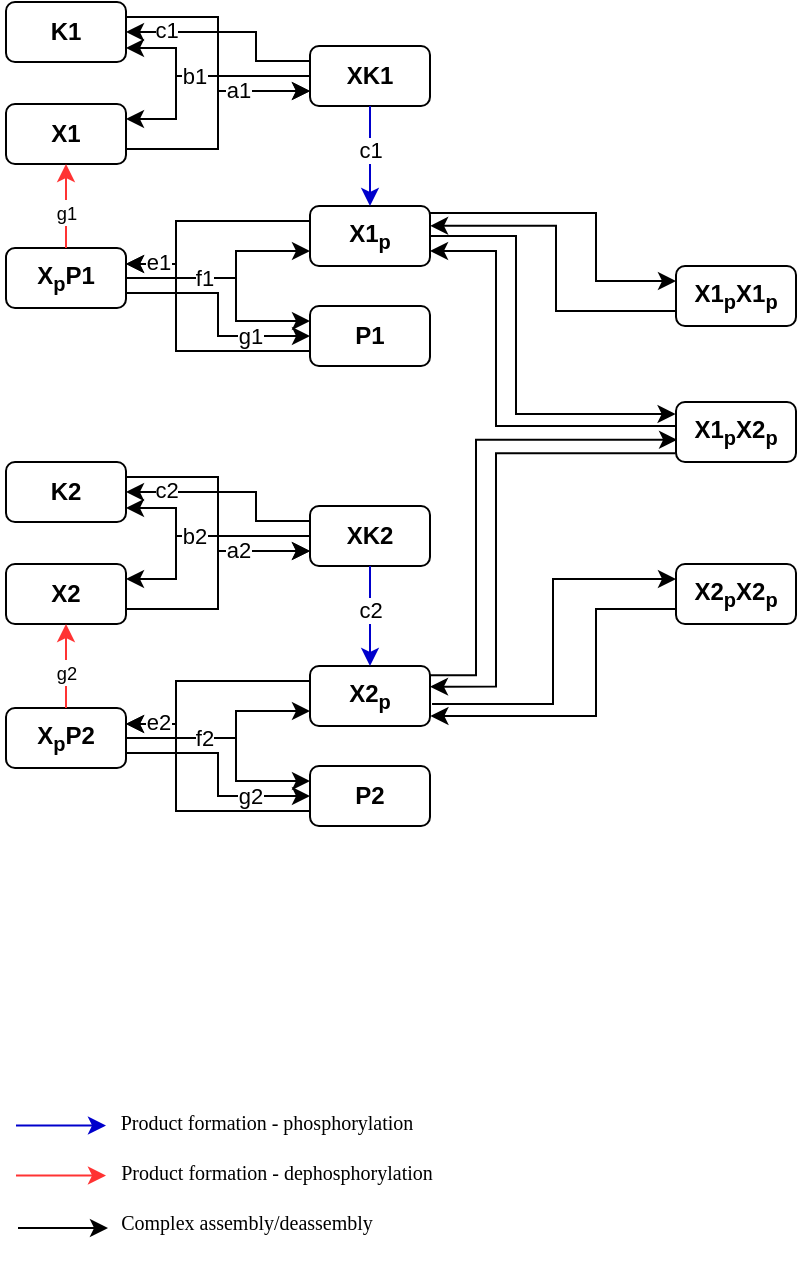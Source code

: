 <mxfile version="14.9.6" type="github">
  <diagram id="0aD3OGQ6URokPovhukeh" name="Page-1">
    <mxGraphModel dx="570" dy="302" grid="1" gridSize="10" guides="1" tooltips="1" connect="1" arrows="1" fold="1" page="1" pageScale="1" pageWidth="827" pageHeight="1169" math="0" shadow="0">
      <root>
        <mxCell id="0" />
        <mxCell id="1" parent="0" />
        <mxCell id="gDA72CK2YQvZQ5YZSVt1-1" value="&lt;div class=&quot;page&quot; title=&quot;Page 1&quot;&gt;&lt;div class=&quot;section&quot; style=&quot;background-color: rgb(255 , 255 , 255)&quot;&gt;&lt;div class=&quot;layoutArea&quot;&gt;&lt;div class=&quot;column&quot;&gt;&lt;p&gt;&lt;span style=&quot;font-family: &amp;#34;calibri&amp;#34;&quot;&gt;&lt;font style=&quot;font-size: 10px&quot;&gt;Complex assembly/deassembly&lt;/font&gt;&lt;/span&gt;&lt;/p&gt;&lt;/div&gt;&lt;/div&gt;&lt;/div&gt;&lt;/div&gt;" style="text;html=1;align=center;verticalAlign=middle;resizable=0;points=[];autosize=1;strokeColor=none;" vertex="1" parent="1">
          <mxGeometry x="325" y="700" width="140" height="40" as="geometry" />
        </mxCell>
        <mxCell id="gDA72CK2YQvZQ5YZSVt1-2" value="&lt;div class=&quot;page&quot; title=&quot;Page 1&quot;&gt;&lt;div class=&quot;section&quot; style=&quot;background-color: rgb(255 , 255 , 255)&quot;&gt;&lt;div class=&quot;layoutArea&quot;&gt;&lt;div class=&quot;column&quot;&gt;&lt;p&gt;&lt;span style=&quot;font-family: &amp;#34;calibri&amp;#34;&quot;&gt;&lt;font style=&quot;font-size: 10px&quot;&gt;Product formation - phosphorylation&lt;/font&gt;&lt;/span&gt;&lt;/p&gt;&lt;/div&gt;&lt;/div&gt;&lt;/div&gt;&lt;/div&gt;" style="text;html=1;align=center;verticalAlign=middle;resizable=0;points=[];autosize=1;strokeColor=none;" vertex="1" parent="1">
          <mxGeometry x="325" y="650" width="160" height="40" as="geometry" />
        </mxCell>
        <mxCell id="gDA72CK2YQvZQ5YZSVt1-3" value="&lt;div class=&quot;page&quot; title=&quot;Page 1&quot;&gt;&lt;div class=&quot;section&quot; style=&quot;background-color: rgb(255 , 255 , 255)&quot;&gt;&lt;div class=&quot;layoutArea&quot;&gt;&lt;div class=&quot;column&quot;&gt;&lt;p&gt;&lt;span style=&quot;font-family: &amp;#34;calibri&amp;#34; ; font-size: 10px&quot;&gt;Product formation -&lt;/span&gt;&lt;span style=&quot;font-family: &amp;#34;calibri&amp;#34; ; font-size: 10px&quot;&gt;&amp;nbsp;d&lt;/span&gt;&lt;span style=&quot;font-family: &amp;#34;calibri&amp;#34;&quot;&gt;&lt;font style=&quot;font-size: 10px&quot;&gt;ephosphorylation&lt;/font&gt;&lt;/span&gt;&lt;/p&gt;&lt;/div&gt;&lt;/div&gt;&lt;/div&gt;&lt;/div&gt;" style="text;html=1;align=center;verticalAlign=middle;resizable=0;points=[];autosize=1;strokeColor=none;" vertex="1" parent="1">
          <mxGeometry x="325" y="675" width="170" height="40" as="geometry" />
        </mxCell>
        <mxCell id="gDA72CK2YQvZQ5YZSVt1-4" style="edgeStyle=orthogonalEdgeStyle;rounded=0;orthogonalLoop=1;jettySize=auto;html=1;endArrow=classic;endFill=1;" edge="1" parent="1">
          <mxGeometry relative="1" as="geometry">
            <mxPoint x="281" y="723" as="sourcePoint" />
            <mxPoint x="326" y="723" as="targetPoint" />
            <Array as="points">
              <mxPoint x="291" y="723" />
              <mxPoint x="291" y="723" />
            </Array>
          </mxGeometry>
        </mxCell>
        <mxCell id="gDA72CK2YQvZQ5YZSVt1-5" style="edgeStyle=orthogonalEdgeStyle;rounded=0;orthogonalLoop=1;jettySize=auto;html=1;endArrow=classic;endFill=1;strokeColor=#0000CC;" edge="1" parent="1">
          <mxGeometry relative="1" as="geometry">
            <mxPoint x="280" y="671.76" as="sourcePoint" />
            <mxPoint x="325" y="671.76" as="targetPoint" />
            <Array as="points">
              <mxPoint x="290" y="671.76" />
              <mxPoint x="290" y="671.76" />
            </Array>
          </mxGeometry>
        </mxCell>
        <mxCell id="gDA72CK2YQvZQ5YZSVt1-6" style="edgeStyle=orthogonalEdgeStyle;rounded=0;orthogonalLoop=1;jettySize=auto;html=1;endArrow=classic;endFill=1;strokeColor=#FF3333;" edge="1" parent="1">
          <mxGeometry relative="1" as="geometry">
            <mxPoint x="280" y="696.76" as="sourcePoint" />
            <mxPoint x="325" y="696.76" as="targetPoint" />
            <Array as="points">
              <mxPoint x="290" y="696.76" />
              <mxPoint x="290" y="696.76" />
            </Array>
          </mxGeometry>
        </mxCell>
        <mxCell id="gDA72CK2YQvZQ5YZSVt1-7" style="edgeStyle=orthogonalEdgeStyle;rounded=0;orthogonalLoop=1;jettySize=auto;html=1;exitX=1;exitY=0.75;exitDx=0;exitDy=0;entryX=0;entryY=0.75;entryDx=0;entryDy=0;" edge="1" parent="1" source="gDA72CK2YQvZQ5YZSVt1-8" target="gDA72CK2YQvZQ5YZSVt1-14">
          <mxGeometry relative="1" as="geometry" />
        </mxCell>
        <mxCell id="gDA72CK2YQvZQ5YZSVt1-8" value="&lt;b&gt;X1&lt;/b&gt;" style="rounded=1;whiteSpace=wrap;html=1;" vertex="1" parent="1">
          <mxGeometry x="275" y="161" width="60" height="30" as="geometry" />
        </mxCell>
        <mxCell id="gDA72CK2YQvZQ5YZSVt1-9" style="edgeStyle=orthogonalEdgeStyle;rounded=0;orthogonalLoop=1;jettySize=auto;html=1;exitX=0;exitY=0.5;exitDx=0;exitDy=0;entryX=1;entryY=0.75;entryDx=0;entryDy=0;" edge="1" parent="1" source="gDA72CK2YQvZQ5YZSVt1-14" target="gDA72CK2YQvZQ5YZSVt1-25">
          <mxGeometry relative="1" as="geometry">
            <Array as="points">
              <mxPoint x="360" y="147" />
              <mxPoint x="360" y="133" />
              <mxPoint x="335" y="133" />
            </Array>
          </mxGeometry>
        </mxCell>
        <mxCell id="gDA72CK2YQvZQ5YZSVt1-10" style="edgeStyle=orthogonalEdgeStyle;rounded=0;orthogonalLoop=1;jettySize=auto;html=1;exitX=0;exitY=0.5;exitDx=0;exitDy=0;entryX=1;entryY=0.25;entryDx=0;entryDy=0;" edge="1" parent="1" source="gDA72CK2YQvZQ5YZSVt1-14" target="gDA72CK2YQvZQ5YZSVt1-8">
          <mxGeometry relative="1" as="geometry">
            <mxPoint x="340" y="176" as="targetPoint" />
            <Array as="points">
              <mxPoint x="360" y="147" />
              <mxPoint x="360" y="169" />
            </Array>
          </mxGeometry>
        </mxCell>
        <mxCell id="gDA72CK2YQvZQ5YZSVt1-11" value="b1" style="edgeLabel;html=1;align=center;verticalAlign=middle;resizable=0;points=[];" vertex="1" connectable="0" parent="gDA72CK2YQvZQ5YZSVt1-10">
          <mxGeometry x="0.032" relative="1" as="geometry">
            <mxPoint as="offset" />
          </mxGeometry>
        </mxCell>
        <mxCell id="gDA72CK2YQvZQ5YZSVt1-12" style="edgeStyle=orthogonalEdgeStyle;rounded=0;orthogonalLoop=1;jettySize=auto;html=1;entryX=1;entryY=0.5;entryDx=0;entryDy=0;endArrow=classic;endFill=1;exitX=0;exitY=0.25;exitDx=0;exitDy=0;" edge="1" parent="1" source="gDA72CK2YQvZQ5YZSVt1-14" target="gDA72CK2YQvZQ5YZSVt1-25">
          <mxGeometry relative="1" as="geometry">
            <mxPoint x="440" y="125" as="sourcePoint" />
            <Array as="points">
              <mxPoint x="400" y="139" />
              <mxPoint x="400" y="125" />
            </Array>
          </mxGeometry>
        </mxCell>
        <mxCell id="gDA72CK2YQvZQ5YZSVt1-13" value="c1" style="edgeLabel;html=1;align=center;verticalAlign=middle;resizable=0;points=[];" vertex="1" connectable="0" parent="gDA72CK2YQvZQ5YZSVt1-12">
          <mxGeometry x="0.637" y="-1" relative="1" as="geometry">
            <mxPoint as="offset" />
          </mxGeometry>
        </mxCell>
        <mxCell id="gDA72CK2YQvZQ5YZSVt1-62" style="edgeStyle=orthogonalEdgeStyle;rounded=0;orthogonalLoop=1;jettySize=auto;html=1;exitX=0.995;exitY=0.117;exitDx=0;exitDy=0;entryX=0;entryY=0.25;entryDx=0;entryDy=0;exitPerimeter=0;" edge="1" parent="1" source="gDA72CK2YQvZQ5YZSVt1-22" target="gDA72CK2YQvZQ5YZSVt1-59">
          <mxGeometry relative="1" as="geometry">
            <Array as="points">
              <mxPoint x="570" y="216" />
              <mxPoint x="570" y="250" />
            </Array>
          </mxGeometry>
        </mxCell>
        <mxCell id="gDA72CK2YQvZQ5YZSVt1-14" value="&lt;b&gt;XK1&lt;/b&gt;" style="rounded=1;whiteSpace=wrap;html=1;" vertex="1" parent="1">
          <mxGeometry x="427" y="132" width="60" height="30" as="geometry" />
        </mxCell>
        <mxCell id="gDA72CK2YQvZQ5YZSVt1-15" style="edgeStyle=orthogonalEdgeStyle;rounded=0;orthogonalLoop=1;jettySize=auto;html=1;exitX=1;exitY=0.5;exitDx=0;exitDy=0;entryX=0;entryY=0.75;entryDx=0;entryDy=0;" edge="1" parent="1" source="gDA72CK2YQvZQ5YZSVt1-20" target="gDA72CK2YQvZQ5YZSVt1-22">
          <mxGeometry relative="1" as="geometry">
            <mxPoint x="335" y="259.5" as="sourcePoint" />
            <Array as="points">
              <mxPoint x="390" y="248" />
              <mxPoint x="390" y="234" />
            </Array>
          </mxGeometry>
        </mxCell>
        <mxCell id="gDA72CK2YQvZQ5YZSVt1-16" style="edgeStyle=orthogonalEdgeStyle;rounded=0;orthogonalLoop=1;jettySize=auto;html=1;exitX=1;exitY=0.5;exitDx=0;exitDy=0;entryX=0;entryY=0.25;entryDx=0;entryDy=0;" edge="1" parent="1" source="gDA72CK2YQvZQ5YZSVt1-20" target="gDA72CK2YQvZQ5YZSVt1-28">
          <mxGeometry relative="1" as="geometry">
            <mxPoint x="335" y="259.5" as="sourcePoint" />
            <Array as="points">
              <mxPoint x="390" y="248" />
              <mxPoint x="390" y="269" />
            </Array>
          </mxGeometry>
        </mxCell>
        <mxCell id="gDA72CK2YQvZQ5YZSVt1-17" value="f1" style="edgeLabel;html=1;align=center;verticalAlign=middle;resizable=0;points=[];" vertex="1" connectable="0" parent="gDA72CK2YQvZQ5YZSVt1-16">
          <mxGeometry x="-0.319" relative="1" as="geometry">
            <mxPoint as="offset" />
          </mxGeometry>
        </mxCell>
        <mxCell id="gDA72CK2YQvZQ5YZSVt1-18" style="edgeStyle=orthogonalEdgeStyle;rounded=0;orthogonalLoop=1;jettySize=auto;html=1;exitX=1;exitY=0.75;exitDx=0;exitDy=0;entryX=0;entryY=0.5;entryDx=0;entryDy=0;endArrow=classic;endFill=1;" edge="1" parent="1" source="gDA72CK2YQvZQ5YZSVt1-20" target="gDA72CK2YQvZQ5YZSVt1-28">
          <mxGeometry relative="1" as="geometry" />
        </mxCell>
        <mxCell id="gDA72CK2YQvZQ5YZSVt1-19" value="g1" style="edgeLabel;html=1;align=center;verticalAlign=middle;resizable=0;points=[];" vertex="1" connectable="0" parent="gDA72CK2YQvZQ5YZSVt1-18">
          <mxGeometry x="0.463" relative="1" as="geometry">
            <mxPoint as="offset" />
          </mxGeometry>
        </mxCell>
        <mxCell id="gDA72CK2YQvZQ5YZSVt1-20" value="&lt;b&gt;X&lt;sub&gt;p&lt;/sub&gt;P1&lt;/b&gt;" style="rounded=1;whiteSpace=wrap;html=1;" vertex="1" parent="1">
          <mxGeometry x="275" y="233" width="60" height="30" as="geometry" />
        </mxCell>
        <mxCell id="gDA72CK2YQvZQ5YZSVt1-21" style="edgeStyle=orthogonalEdgeStyle;rounded=0;orthogonalLoop=1;jettySize=auto;html=1;exitX=0;exitY=0.25;exitDx=0;exitDy=0;entryX=1;entryY=0.25;entryDx=0;entryDy=0;" edge="1" parent="1" source="gDA72CK2YQvZQ5YZSVt1-22" target="gDA72CK2YQvZQ5YZSVt1-20">
          <mxGeometry relative="1" as="geometry">
            <mxPoint x="335" y="245" as="targetPoint" />
            <Array as="points">
              <mxPoint x="360" y="219" />
              <mxPoint x="360" y="241" />
              <mxPoint x="335" y="241" />
            </Array>
          </mxGeometry>
        </mxCell>
        <mxCell id="gDA72CK2YQvZQ5YZSVt1-64" style="edgeStyle=orthogonalEdgeStyle;rounded=0;orthogonalLoop=1;jettySize=auto;html=1;exitX=1;exitY=0.5;exitDx=0;exitDy=0;entryX=-0.003;entryY=0.191;entryDx=0;entryDy=0;entryPerimeter=0;" edge="1" parent="1" source="gDA72CK2YQvZQ5YZSVt1-22" target="gDA72CK2YQvZQ5YZSVt1-60">
          <mxGeometry relative="1" as="geometry">
            <mxPoint x="590" y="325" as="targetPoint" />
            <Array as="points">
              <mxPoint x="530" y="227" />
              <mxPoint x="530" y="316" />
              <mxPoint x="610" y="316" />
            </Array>
          </mxGeometry>
        </mxCell>
        <mxCell id="gDA72CK2YQvZQ5YZSVt1-22" value="&lt;b&gt;X1&lt;sub&gt;p&lt;/sub&gt;&lt;/b&gt;" style="rounded=1;whiteSpace=wrap;html=1;" vertex="1" parent="1">
          <mxGeometry x="427" y="212" width="60" height="30" as="geometry" />
        </mxCell>
        <mxCell id="gDA72CK2YQvZQ5YZSVt1-23" style="edgeStyle=orthogonalEdgeStyle;rounded=0;orthogonalLoop=1;jettySize=auto;html=1;exitX=1;exitY=0.25;exitDx=0;exitDy=0;entryX=0;entryY=0.75;entryDx=0;entryDy=0;" edge="1" parent="1" source="gDA72CK2YQvZQ5YZSVt1-25" target="gDA72CK2YQvZQ5YZSVt1-14">
          <mxGeometry relative="1" as="geometry">
            <mxPoint x="500" y="110" as="targetPoint" />
          </mxGeometry>
        </mxCell>
        <mxCell id="gDA72CK2YQvZQ5YZSVt1-24" value="a1" style="edgeLabel;html=1;align=center;verticalAlign=middle;resizable=0;points=[];" vertex="1" connectable="0" parent="gDA72CK2YQvZQ5YZSVt1-23">
          <mxGeometry x="0.435" y="1" relative="1" as="geometry">
            <mxPoint as="offset" />
          </mxGeometry>
        </mxCell>
        <mxCell id="gDA72CK2YQvZQ5YZSVt1-25" value="&lt;b&gt;K1&lt;/b&gt;" style="rounded=1;whiteSpace=wrap;html=1;" vertex="1" parent="1">
          <mxGeometry x="275" y="110" width="60" height="30" as="geometry" />
        </mxCell>
        <mxCell id="gDA72CK2YQvZQ5YZSVt1-26" style="edgeStyle=orthogonalEdgeStyle;rounded=0;orthogonalLoop=1;jettySize=auto;html=1;entryX=1;entryY=0.25;entryDx=0;entryDy=0;exitX=0;exitY=0.75;exitDx=0;exitDy=0;" edge="1" parent="1" source="gDA72CK2YQvZQ5YZSVt1-28" target="gDA72CK2YQvZQ5YZSVt1-20">
          <mxGeometry relative="1" as="geometry">
            <mxPoint x="427" y="312" as="sourcePoint" />
            <mxPoint x="335" y="244.5" as="targetPoint" />
            <Array as="points">
              <mxPoint x="360" y="284" />
              <mxPoint x="360" y="241" />
              <mxPoint x="335" y="241" />
            </Array>
          </mxGeometry>
        </mxCell>
        <mxCell id="gDA72CK2YQvZQ5YZSVt1-27" value="e1" style="edgeLabel;html=1;align=center;verticalAlign=middle;resizable=0;points=[];" vertex="1" connectable="0" parent="gDA72CK2YQvZQ5YZSVt1-26">
          <mxGeometry x="0.766" y="-1" relative="1" as="geometry">
            <mxPoint as="offset" />
          </mxGeometry>
        </mxCell>
        <mxCell id="gDA72CK2YQvZQ5YZSVt1-28" value="&lt;b&gt;P1&lt;/b&gt;" style="rounded=1;whiteSpace=wrap;html=1;" vertex="1" parent="1">
          <mxGeometry x="427" y="262" width="60" height="30" as="geometry" />
        </mxCell>
        <mxCell id="gDA72CK2YQvZQ5YZSVt1-29" style="edgeStyle=orthogonalEdgeStyle;rounded=0;orthogonalLoop=1;jettySize=auto;html=1;strokeColor=#0000CC;exitX=0.5;exitY=1;exitDx=0;exitDy=0;entryX=0.5;entryY=0;entryDx=0;entryDy=0;" edge="1" parent="1" source="gDA72CK2YQvZQ5YZSVt1-14" target="gDA72CK2YQvZQ5YZSVt1-22">
          <mxGeometry relative="1" as="geometry">
            <Array as="points" />
            <mxPoint x="402" y="367.5" as="sourcePoint" />
            <mxPoint x="560" y="220" as="targetPoint" />
          </mxGeometry>
        </mxCell>
        <mxCell id="gDA72CK2YQvZQ5YZSVt1-30" value="c1" style="edgeLabel;html=1;align=center;verticalAlign=middle;resizable=0;points=[];" vertex="1" connectable="0" parent="gDA72CK2YQvZQ5YZSVt1-29">
          <mxGeometry x="-0.125" relative="1" as="geometry">
            <mxPoint as="offset" />
          </mxGeometry>
        </mxCell>
        <mxCell id="gDA72CK2YQvZQ5YZSVt1-31" style="edgeStyle=orthogonalEdgeStyle;rounded=0;orthogonalLoop=1;jettySize=auto;html=1;exitX=0.5;exitY=0;exitDx=0;exitDy=0;entryX=0.5;entryY=1;entryDx=0;entryDy=0;strokeColor=#FF3333;" edge="1" parent="1" source="gDA72CK2YQvZQ5YZSVt1-20" target="gDA72CK2YQvZQ5YZSVt1-8">
          <mxGeometry relative="1" as="geometry">
            <mxPoint x="220" y="220" as="sourcePoint" />
            <mxPoint x="220" y="300" as="targetPoint" />
          </mxGeometry>
        </mxCell>
        <mxCell id="gDA72CK2YQvZQ5YZSVt1-32" value="&lt;span style=&quot;font-size: 9.167px&quot;&gt;g1&lt;/span&gt;" style="edgeLabel;html=1;align=center;verticalAlign=middle;resizable=0;points=[];" vertex="1" connectable="0" parent="gDA72CK2YQvZQ5YZSVt1-31">
          <mxGeometry x="-0.142" relative="1" as="geometry">
            <mxPoint as="offset" />
          </mxGeometry>
        </mxCell>
        <mxCell id="gDA72CK2YQvZQ5YZSVt1-33" style="edgeStyle=orthogonalEdgeStyle;rounded=0;orthogonalLoop=1;jettySize=auto;html=1;exitX=1;exitY=0.75;exitDx=0;exitDy=0;entryX=0;entryY=0.75;entryDx=0;entryDy=0;" edge="1" parent="1" source="gDA72CK2YQvZQ5YZSVt1-34" target="gDA72CK2YQvZQ5YZSVt1-40">
          <mxGeometry relative="1" as="geometry" />
        </mxCell>
        <mxCell id="gDA72CK2YQvZQ5YZSVt1-34" value="&lt;b&gt;X2&lt;/b&gt;" style="rounded=1;whiteSpace=wrap;html=1;" vertex="1" parent="1">
          <mxGeometry x="275" y="391" width="60" height="30" as="geometry" />
        </mxCell>
        <mxCell id="gDA72CK2YQvZQ5YZSVt1-35" style="edgeStyle=orthogonalEdgeStyle;rounded=0;orthogonalLoop=1;jettySize=auto;html=1;exitX=0;exitY=0.5;exitDx=0;exitDy=0;entryX=1;entryY=0.75;entryDx=0;entryDy=0;" edge="1" parent="1" source="gDA72CK2YQvZQ5YZSVt1-40" target="gDA72CK2YQvZQ5YZSVt1-51">
          <mxGeometry relative="1" as="geometry">
            <Array as="points">
              <mxPoint x="360" y="377" />
              <mxPoint x="360" y="363" />
              <mxPoint x="335" y="363" />
            </Array>
          </mxGeometry>
        </mxCell>
        <mxCell id="gDA72CK2YQvZQ5YZSVt1-36" style="edgeStyle=orthogonalEdgeStyle;rounded=0;orthogonalLoop=1;jettySize=auto;html=1;exitX=0;exitY=0.5;exitDx=0;exitDy=0;entryX=1;entryY=0.25;entryDx=0;entryDy=0;" edge="1" parent="1" source="gDA72CK2YQvZQ5YZSVt1-40" target="gDA72CK2YQvZQ5YZSVt1-34">
          <mxGeometry relative="1" as="geometry">
            <mxPoint x="340" y="406" as="targetPoint" />
            <Array as="points">
              <mxPoint x="360" y="377" />
              <mxPoint x="360" y="399" />
            </Array>
          </mxGeometry>
        </mxCell>
        <mxCell id="gDA72CK2YQvZQ5YZSVt1-37" value="b2" style="edgeLabel;html=1;align=center;verticalAlign=middle;resizable=0;points=[];" vertex="1" connectable="0" parent="gDA72CK2YQvZQ5YZSVt1-36">
          <mxGeometry x="0.032" relative="1" as="geometry">
            <mxPoint as="offset" />
          </mxGeometry>
        </mxCell>
        <mxCell id="gDA72CK2YQvZQ5YZSVt1-38" style="edgeStyle=orthogonalEdgeStyle;rounded=0;orthogonalLoop=1;jettySize=auto;html=1;entryX=1;entryY=0.5;entryDx=0;entryDy=0;endArrow=classic;endFill=1;exitX=0;exitY=0.25;exitDx=0;exitDy=0;" edge="1" parent="1" source="gDA72CK2YQvZQ5YZSVt1-40" target="gDA72CK2YQvZQ5YZSVt1-51">
          <mxGeometry relative="1" as="geometry">
            <mxPoint x="440" y="355" as="sourcePoint" />
            <Array as="points">
              <mxPoint x="400" y="369" />
              <mxPoint x="400" y="355" />
            </Array>
          </mxGeometry>
        </mxCell>
        <mxCell id="gDA72CK2YQvZQ5YZSVt1-39" value="c2" style="edgeLabel;html=1;align=center;verticalAlign=middle;resizable=0;points=[];" vertex="1" connectable="0" parent="gDA72CK2YQvZQ5YZSVt1-38">
          <mxGeometry x="0.637" y="-1" relative="1" as="geometry">
            <mxPoint as="offset" />
          </mxGeometry>
        </mxCell>
        <mxCell id="gDA72CK2YQvZQ5YZSVt1-40" value="&lt;b&gt;XK2&lt;/b&gt;" style="rounded=1;whiteSpace=wrap;html=1;" vertex="1" parent="1">
          <mxGeometry x="427" y="362" width="60" height="30" as="geometry" />
        </mxCell>
        <mxCell id="gDA72CK2YQvZQ5YZSVt1-41" style="edgeStyle=orthogonalEdgeStyle;rounded=0;orthogonalLoop=1;jettySize=auto;html=1;exitX=1;exitY=0.5;exitDx=0;exitDy=0;entryX=0;entryY=0.75;entryDx=0;entryDy=0;" edge="1" parent="1" source="gDA72CK2YQvZQ5YZSVt1-46" target="gDA72CK2YQvZQ5YZSVt1-48">
          <mxGeometry relative="1" as="geometry">
            <mxPoint x="335" y="489.5" as="sourcePoint" />
            <Array as="points">
              <mxPoint x="390" y="478" />
              <mxPoint x="390" y="464" />
            </Array>
          </mxGeometry>
        </mxCell>
        <mxCell id="gDA72CK2YQvZQ5YZSVt1-42" style="edgeStyle=orthogonalEdgeStyle;rounded=0;orthogonalLoop=1;jettySize=auto;html=1;exitX=1;exitY=0.5;exitDx=0;exitDy=0;entryX=0;entryY=0.25;entryDx=0;entryDy=0;" edge="1" parent="1" source="gDA72CK2YQvZQ5YZSVt1-46" target="gDA72CK2YQvZQ5YZSVt1-54">
          <mxGeometry relative="1" as="geometry">
            <mxPoint x="335" y="489.5" as="sourcePoint" />
            <Array as="points">
              <mxPoint x="390" y="478" />
              <mxPoint x="390" y="499" />
            </Array>
          </mxGeometry>
        </mxCell>
        <mxCell id="gDA72CK2YQvZQ5YZSVt1-43" value="f2" style="edgeLabel;html=1;align=center;verticalAlign=middle;resizable=0;points=[];" vertex="1" connectable="0" parent="gDA72CK2YQvZQ5YZSVt1-42">
          <mxGeometry x="-0.319" relative="1" as="geometry">
            <mxPoint as="offset" />
          </mxGeometry>
        </mxCell>
        <mxCell id="gDA72CK2YQvZQ5YZSVt1-44" style="edgeStyle=orthogonalEdgeStyle;rounded=0;orthogonalLoop=1;jettySize=auto;html=1;exitX=1;exitY=0.75;exitDx=0;exitDy=0;entryX=0;entryY=0.5;entryDx=0;entryDy=0;endArrow=classic;endFill=1;" edge="1" parent="1" source="gDA72CK2YQvZQ5YZSVt1-46" target="gDA72CK2YQvZQ5YZSVt1-54">
          <mxGeometry relative="1" as="geometry" />
        </mxCell>
        <mxCell id="gDA72CK2YQvZQ5YZSVt1-45" value="g2" style="edgeLabel;html=1;align=center;verticalAlign=middle;resizable=0;points=[];" vertex="1" connectable="0" parent="gDA72CK2YQvZQ5YZSVt1-44">
          <mxGeometry x="0.463" relative="1" as="geometry">
            <mxPoint as="offset" />
          </mxGeometry>
        </mxCell>
        <mxCell id="gDA72CK2YQvZQ5YZSVt1-46" value="&lt;b&gt;X&lt;sub&gt;p&lt;/sub&gt;P2&lt;/b&gt;" style="rounded=1;whiteSpace=wrap;html=1;" vertex="1" parent="1">
          <mxGeometry x="275" y="463" width="60" height="30" as="geometry" />
        </mxCell>
        <mxCell id="gDA72CK2YQvZQ5YZSVt1-47" style="edgeStyle=orthogonalEdgeStyle;rounded=0;orthogonalLoop=1;jettySize=auto;html=1;exitX=0;exitY=0.25;exitDx=0;exitDy=0;entryX=1;entryY=0.25;entryDx=0;entryDy=0;" edge="1" parent="1" source="gDA72CK2YQvZQ5YZSVt1-48" target="gDA72CK2YQvZQ5YZSVt1-46">
          <mxGeometry relative="1" as="geometry">
            <mxPoint x="335" y="475" as="targetPoint" />
            <Array as="points">
              <mxPoint x="360" y="449" />
              <mxPoint x="360" y="471" />
              <mxPoint x="335" y="471" />
            </Array>
          </mxGeometry>
        </mxCell>
        <mxCell id="gDA72CK2YQvZQ5YZSVt1-67" style="edgeStyle=orthogonalEdgeStyle;rounded=0;orthogonalLoop=1;jettySize=auto;html=1;exitX=1.017;exitY=0.633;exitDx=0;exitDy=0;entryX=0;entryY=0.25;entryDx=0;entryDy=0;exitPerimeter=0;" edge="1" parent="1" source="gDA72CK2YQvZQ5YZSVt1-48" target="gDA72CK2YQvZQ5YZSVt1-61">
          <mxGeometry relative="1" as="geometry" />
        </mxCell>
        <mxCell id="gDA72CK2YQvZQ5YZSVt1-69" style="edgeStyle=orthogonalEdgeStyle;rounded=0;orthogonalLoop=1;jettySize=auto;html=1;entryX=0.009;entryY=0.629;entryDx=0;entryDy=0;entryPerimeter=0;exitX=1.001;exitY=0.154;exitDx=0;exitDy=0;exitPerimeter=0;" edge="1" parent="1" source="gDA72CK2YQvZQ5YZSVt1-48" target="gDA72CK2YQvZQ5YZSVt1-60">
          <mxGeometry relative="1" as="geometry">
            <mxPoint x="488" y="450" as="sourcePoint" />
            <Array as="points">
              <mxPoint x="510" y="447" />
              <mxPoint x="510" y="329" />
            </Array>
          </mxGeometry>
        </mxCell>
        <mxCell id="gDA72CK2YQvZQ5YZSVt1-48" value="&lt;b&gt;X2&lt;sub&gt;p&lt;/sub&gt;&lt;/b&gt;" style="rounded=1;whiteSpace=wrap;html=1;" vertex="1" parent="1">
          <mxGeometry x="427" y="442" width="60" height="30" as="geometry" />
        </mxCell>
        <mxCell id="gDA72CK2YQvZQ5YZSVt1-49" style="edgeStyle=orthogonalEdgeStyle;rounded=0;orthogonalLoop=1;jettySize=auto;html=1;exitX=1;exitY=0.25;exitDx=0;exitDy=0;entryX=0;entryY=0.75;entryDx=0;entryDy=0;" edge="1" parent="1" source="gDA72CK2YQvZQ5YZSVt1-51" target="gDA72CK2YQvZQ5YZSVt1-40">
          <mxGeometry relative="1" as="geometry">
            <mxPoint x="500" y="340" as="targetPoint" />
          </mxGeometry>
        </mxCell>
        <mxCell id="gDA72CK2YQvZQ5YZSVt1-50" value="a2" style="edgeLabel;html=1;align=center;verticalAlign=middle;resizable=0;points=[];" vertex="1" connectable="0" parent="gDA72CK2YQvZQ5YZSVt1-49">
          <mxGeometry x="0.435" y="1" relative="1" as="geometry">
            <mxPoint as="offset" />
          </mxGeometry>
        </mxCell>
        <mxCell id="gDA72CK2YQvZQ5YZSVt1-51" value="&lt;b&gt;K2&lt;/b&gt;" style="rounded=1;whiteSpace=wrap;html=1;" vertex="1" parent="1">
          <mxGeometry x="275" y="340" width="60" height="30" as="geometry" />
        </mxCell>
        <mxCell id="gDA72CK2YQvZQ5YZSVt1-52" style="edgeStyle=orthogonalEdgeStyle;rounded=0;orthogonalLoop=1;jettySize=auto;html=1;entryX=1;entryY=0.25;entryDx=0;entryDy=0;exitX=0;exitY=0.75;exitDx=0;exitDy=0;" edge="1" parent="1" source="gDA72CK2YQvZQ5YZSVt1-54" target="gDA72CK2YQvZQ5YZSVt1-46">
          <mxGeometry relative="1" as="geometry">
            <mxPoint x="427" y="542" as="sourcePoint" />
            <mxPoint x="335" y="474.5" as="targetPoint" />
            <Array as="points">
              <mxPoint x="360" y="514" />
              <mxPoint x="360" y="471" />
              <mxPoint x="335" y="471" />
            </Array>
          </mxGeometry>
        </mxCell>
        <mxCell id="gDA72CK2YQvZQ5YZSVt1-53" value="e2" style="edgeLabel;html=1;align=center;verticalAlign=middle;resizable=0;points=[];" vertex="1" connectable="0" parent="gDA72CK2YQvZQ5YZSVt1-52">
          <mxGeometry x="0.766" y="-1" relative="1" as="geometry">
            <mxPoint as="offset" />
          </mxGeometry>
        </mxCell>
        <mxCell id="gDA72CK2YQvZQ5YZSVt1-54" value="&lt;b&gt;P2&lt;/b&gt;" style="rounded=1;whiteSpace=wrap;html=1;" vertex="1" parent="1">
          <mxGeometry x="427" y="492" width="60" height="30" as="geometry" />
        </mxCell>
        <mxCell id="gDA72CK2YQvZQ5YZSVt1-55" style="edgeStyle=orthogonalEdgeStyle;rounded=0;orthogonalLoop=1;jettySize=auto;html=1;strokeColor=#0000CC;exitX=0.5;exitY=1;exitDx=0;exitDy=0;entryX=0.5;entryY=0;entryDx=0;entryDy=0;" edge="1" parent="1" source="gDA72CK2YQvZQ5YZSVt1-40" target="gDA72CK2YQvZQ5YZSVt1-48">
          <mxGeometry relative="1" as="geometry">
            <Array as="points" />
            <mxPoint x="402" y="597.5" as="sourcePoint" />
            <mxPoint x="560" y="450" as="targetPoint" />
          </mxGeometry>
        </mxCell>
        <mxCell id="gDA72CK2YQvZQ5YZSVt1-56" value="c2" style="edgeLabel;html=1;align=center;verticalAlign=middle;resizable=0;points=[];" vertex="1" connectable="0" parent="gDA72CK2YQvZQ5YZSVt1-55">
          <mxGeometry x="-0.125" relative="1" as="geometry">
            <mxPoint as="offset" />
          </mxGeometry>
        </mxCell>
        <mxCell id="gDA72CK2YQvZQ5YZSVt1-57" style="edgeStyle=orthogonalEdgeStyle;rounded=0;orthogonalLoop=1;jettySize=auto;html=1;exitX=0.5;exitY=0;exitDx=0;exitDy=0;entryX=0.5;entryY=1;entryDx=0;entryDy=0;strokeColor=#FF3333;" edge="1" parent="1" source="gDA72CK2YQvZQ5YZSVt1-46" target="gDA72CK2YQvZQ5YZSVt1-34">
          <mxGeometry relative="1" as="geometry">
            <mxPoint x="220" y="450" as="sourcePoint" />
            <mxPoint x="220" y="530" as="targetPoint" />
          </mxGeometry>
        </mxCell>
        <mxCell id="gDA72CK2YQvZQ5YZSVt1-58" value="&lt;span style=&quot;font-size: 9.167px&quot;&gt;g2&lt;/span&gt;" style="edgeLabel;html=1;align=center;verticalAlign=middle;resizable=0;points=[];" vertex="1" connectable="0" parent="gDA72CK2YQvZQ5YZSVt1-57">
          <mxGeometry x="-0.142" relative="1" as="geometry">
            <mxPoint as="offset" />
          </mxGeometry>
        </mxCell>
        <mxCell id="gDA72CK2YQvZQ5YZSVt1-65" style="edgeStyle=orthogonalEdgeStyle;rounded=0;orthogonalLoop=1;jettySize=auto;html=1;exitX=0;exitY=0.75;exitDx=0;exitDy=0;entryX=1.001;entryY=0.331;entryDx=0;entryDy=0;entryPerimeter=0;" edge="1" parent="1" source="gDA72CK2YQvZQ5YZSVt1-59" target="gDA72CK2YQvZQ5YZSVt1-22">
          <mxGeometry relative="1" as="geometry">
            <Array as="points">
              <mxPoint x="550" y="264" />
              <mxPoint x="550" y="222" />
            </Array>
          </mxGeometry>
        </mxCell>
        <mxCell id="gDA72CK2YQvZQ5YZSVt1-59" value="&lt;b&gt;X1&lt;sub&gt;p&lt;/sub&gt;&lt;/b&gt;&lt;b&gt;X1&lt;sub&gt;p&lt;/sub&gt;&lt;/b&gt;" style="rounded=1;whiteSpace=wrap;html=1;" vertex="1" parent="1">
          <mxGeometry x="610" y="242" width="60" height="30" as="geometry" />
        </mxCell>
        <mxCell id="gDA72CK2YQvZQ5YZSVt1-66" style="edgeStyle=orthogonalEdgeStyle;rounded=0;orthogonalLoop=1;jettySize=auto;html=1;exitX=-0.005;exitY=0.401;exitDx=0;exitDy=0;entryX=1;entryY=0.75;entryDx=0;entryDy=0;exitPerimeter=0;" edge="1" parent="1" source="gDA72CK2YQvZQ5YZSVt1-60" target="gDA72CK2YQvZQ5YZSVt1-22">
          <mxGeometry relative="1" as="geometry">
            <Array as="points">
              <mxPoint x="520" y="322" />
              <mxPoint x="520" y="235" />
            </Array>
          </mxGeometry>
        </mxCell>
        <mxCell id="gDA72CK2YQvZQ5YZSVt1-70" style="edgeStyle=orthogonalEdgeStyle;rounded=0;orthogonalLoop=1;jettySize=auto;html=1;exitX=-0.006;exitY=0.854;exitDx=0;exitDy=0;entryX=1;entryY=0.344;entryDx=0;entryDy=0;entryPerimeter=0;exitPerimeter=0;" edge="1" parent="1" source="gDA72CK2YQvZQ5YZSVt1-60" target="gDA72CK2YQvZQ5YZSVt1-48">
          <mxGeometry relative="1" as="geometry">
            <Array as="points">
              <mxPoint x="520" y="336" />
              <mxPoint x="520" y="452" />
            </Array>
          </mxGeometry>
        </mxCell>
        <mxCell id="gDA72CK2YQvZQ5YZSVt1-60" value="&lt;b&gt;X1&lt;sub&gt;p&lt;/sub&gt;&lt;/b&gt;&lt;b&gt;X2&lt;sub&gt;p&lt;/sub&gt;&lt;/b&gt;" style="rounded=1;whiteSpace=wrap;html=1;" vertex="1" parent="1">
          <mxGeometry x="610" y="310" width="60" height="30" as="geometry" />
        </mxCell>
        <mxCell id="gDA72CK2YQvZQ5YZSVt1-68" style="edgeStyle=orthogonalEdgeStyle;rounded=0;orthogonalLoop=1;jettySize=auto;html=1;exitX=0;exitY=0.75;exitDx=0;exitDy=0;entryX=1.004;entryY=0.822;entryDx=0;entryDy=0;entryPerimeter=0;" edge="1" parent="1" source="gDA72CK2YQvZQ5YZSVt1-61" target="gDA72CK2YQvZQ5YZSVt1-48">
          <mxGeometry relative="1" as="geometry">
            <Array as="points">
              <mxPoint x="570" y="413" />
              <mxPoint x="570" y="467" />
              <mxPoint x="487" y="467" />
            </Array>
          </mxGeometry>
        </mxCell>
        <mxCell id="gDA72CK2YQvZQ5YZSVt1-61" value="&lt;b&gt;X2&lt;sub&gt;p&lt;/sub&gt;&lt;/b&gt;&lt;b&gt;X2&lt;sub&gt;p&lt;/sub&gt;&lt;/b&gt;" style="rounded=1;whiteSpace=wrap;html=1;" vertex="1" parent="1">
          <mxGeometry x="610" y="391" width="60" height="30" as="geometry" />
        </mxCell>
      </root>
    </mxGraphModel>
  </diagram>
</mxfile>
